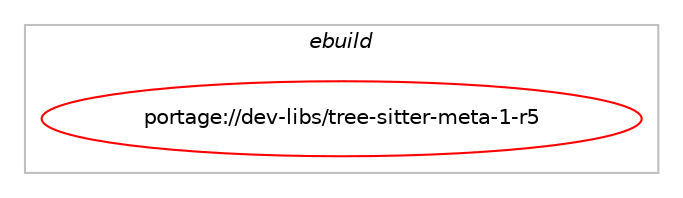 digraph prolog {

# *************
# Graph options
# *************

newrank=true;
concentrate=true;
compound=true;
graph [rankdir=LR,fontname=Helvetica,fontsize=10,ranksep=1.5];#, ranksep=2.5, nodesep=0.2];
edge  [arrowhead=vee];
node  [fontname=Helvetica,fontsize=10];

# **********
# The ebuild
# **********

subgraph cluster_leftcol {
color=gray;
rank=same;
label=<<i>ebuild</i>>;
id [label="portage://dev-libs/tree-sitter-meta-1-r5", color=red, width=4, href="../dev-libs/tree-sitter-meta-1-r5.svg"];
}

# ****************
# The dependencies
# ****************

subgraph cluster_midcol {
color=gray;
label=<<i>dependencies</i>>;
subgraph cluster_compile {
fillcolor="#eeeeee";
style=filled;
label=<<i>compile</i>>;
}
subgraph cluster_compileandrun {
fillcolor="#eeeeee";
style=filled;
label=<<i>compile and run</i>>;
}
subgraph cluster_run {
fillcolor="#eeeeee";
style=filled;
label=<<i>run</i>>;
# *** BEGIN UNKNOWN DEPENDENCY TYPE (TODO) ***
# id -> package_dependency(portage://dev-libs/tree-sitter-meta-1-r5,run,no,dev-libs,tree-sitter,none,[,,],[],[])
# *** END UNKNOWN DEPENDENCY TYPE (TODO) ***

# *** BEGIN UNKNOWN DEPENDENCY TYPE (TODO) ***
# id -> package_dependency(portage://dev-libs/tree-sitter-meta-1-r5,run,no,dev-libs,tree-sitter-bash,none,[,,],[],[])
# *** END UNKNOWN DEPENDENCY TYPE (TODO) ***

# *** BEGIN UNKNOWN DEPENDENCY TYPE (TODO) ***
# id -> package_dependency(portage://dev-libs/tree-sitter-meta-1-r5,run,no,dev-libs,tree-sitter-c,none,[,,],[],[])
# *** END UNKNOWN DEPENDENCY TYPE (TODO) ***

# *** BEGIN UNKNOWN DEPENDENCY TYPE (TODO) ***
# id -> package_dependency(portage://dev-libs/tree-sitter-meta-1-r5,run,no,dev-libs,tree-sitter-c-sharp,none,[,,],[],[])
# *** END UNKNOWN DEPENDENCY TYPE (TODO) ***

# *** BEGIN UNKNOWN DEPENDENCY TYPE (TODO) ***
# id -> package_dependency(portage://dev-libs/tree-sitter-meta-1-r5,run,no,dev-libs,tree-sitter-cmake,none,[,,],[],[])
# *** END UNKNOWN DEPENDENCY TYPE (TODO) ***

# *** BEGIN UNKNOWN DEPENDENCY TYPE (TODO) ***
# id -> package_dependency(portage://dev-libs/tree-sitter-meta-1-r5,run,no,dev-libs,tree-sitter-cpp,none,[,,],[],[])
# *** END UNKNOWN DEPENDENCY TYPE (TODO) ***

# *** BEGIN UNKNOWN DEPENDENCY TYPE (TODO) ***
# id -> package_dependency(portage://dev-libs/tree-sitter-meta-1-r5,run,no,dev-libs,tree-sitter-css,none,[,,],[],[])
# *** END UNKNOWN DEPENDENCY TYPE (TODO) ***

# *** BEGIN UNKNOWN DEPENDENCY TYPE (TODO) ***
# id -> package_dependency(portage://dev-libs/tree-sitter-meta-1-r5,run,no,dev-libs,tree-sitter-embedded-template,none,[,,],[],[])
# *** END UNKNOWN DEPENDENCY TYPE (TODO) ***

# *** BEGIN UNKNOWN DEPENDENCY TYPE (TODO) ***
# id -> package_dependency(portage://dev-libs/tree-sitter-meta-1-r5,run,no,dev-libs,tree-sitter-gleam,none,[,,],[],[])
# *** END UNKNOWN DEPENDENCY TYPE (TODO) ***

# *** BEGIN UNKNOWN DEPENDENCY TYPE (TODO) ***
# id -> package_dependency(portage://dev-libs/tree-sitter-meta-1-r5,run,no,dev-libs,tree-sitter-go,none,[,,],[],[])
# *** END UNKNOWN DEPENDENCY TYPE (TODO) ***

# *** BEGIN UNKNOWN DEPENDENCY TYPE (TODO) ***
# id -> package_dependency(portage://dev-libs/tree-sitter-meta-1-r5,run,no,dev-libs,tree-sitter-haskell,none,[,,],[],[])
# *** END UNKNOWN DEPENDENCY TYPE (TODO) ***

# *** BEGIN UNKNOWN DEPENDENCY TYPE (TODO) ***
# id -> package_dependency(portage://dev-libs/tree-sitter-meta-1-r5,run,no,dev-libs,tree-sitter-html,none,[,,],[],[])
# *** END UNKNOWN DEPENDENCY TYPE (TODO) ***

# *** BEGIN UNKNOWN DEPENDENCY TYPE (TODO) ***
# id -> package_dependency(portage://dev-libs/tree-sitter-meta-1-r5,run,no,dev-libs,tree-sitter-java,none,[,,],[],[])
# *** END UNKNOWN DEPENDENCY TYPE (TODO) ***

# *** BEGIN UNKNOWN DEPENDENCY TYPE (TODO) ***
# id -> package_dependency(portage://dev-libs/tree-sitter-meta-1-r5,run,no,dev-libs,tree-sitter-javascript,none,[,,],[],[])
# *** END UNKNOWN DEPENDENCY TYPE (TODO) ***

# *** BEGIN UNKNOWN DEPENDENCY TYPE (TODO) ***
# id -> package_dependency(portage://dev-libs/tree-sitter-meta-1-r5,run,no,dev-libs,tree-sitter-jsdoc,none,[,,],[],[])
# *** END UNKNOWN DEPENDENCY TYPE (TODO) ***

# *** BEGIN UNKNOWN DEPENDENCY TYPE (TODO) ***
# id -> package_dependency(portage://dev-libs/tree-sitter-meta-1-r5,run,no,dev-libs,tree-sitter-json,none,[,,],[],[])
# *** END UNKNOWN DEPENDENCY TYPE (TODO) ***

# *** BEGIN UNKNOWN DEPENDENCY TYPE (TODO) ***
# id -> package_dependency(portage://dev-libs/tree-sitter-meta-1-r5,run,no,dev-libs,tree-sitter-julia,none,[,,],[],[])
# *** END UNKNOWN DEPENDENCY TYPE (TODO) ***

# *** BEGIN UNKNOWN DEPENDENCY TYPE (TODO) ***
# id -> package_dependency(portage://dev-libs/tree-sitter-meta-1-r5,run,no,dev-libs,tree-sitter-lua,none,[,,],[],[])
# *** END UNKNOWN DEPENDENCY TYPE (TODO) ***

# *** BEGIN UNKNOWN DEPENDENCY TYPE (TODO) ***
# id -> package_dependency(portage://dev-libs/tree-sitter-meta-1-r5,run,no,dev-libs,tree-sitter-markdown,none,[,,],[],[])
# *** END UNKNOWN DEPENDENCY TYPE (TODO) ***

# *** BEGIN UNKNOWN DEPENDENCY TYPE (TODO) ***
# id -> package_dependency(portage://dev-libs/tree-sitter-meta-1-r5,run,no,dev-libs,tree-sitter-markdown-inline,none,[,,],[],[])
# *** END UNKNOWN DEPENDENCY TYPE (TODO) ***

# *** BEGIN UNKNOWN DEPENDENCY TYPE (TODO) ***
# id -> package_dependency(portage://dev-libs/tree-sitter-meta-1-r5,run,no,dev-libs,tree-sitter-ocaml,none,[,,],[],[])
# *** END UNKNOWN DEPENDENCY TYPE (TODO) ***

# *** BEGIN UNKNOWN DEPENDENCY TYPE (TODO) ***
# id -> package_dependency(portage://dev-libs/tree-sitter-meta-1-r5,run,no,dev-libs,tree-sitter-php,none,[,,],[],[])
# *** END UNKNOWN DEPENDENCY TYPE (TODO) ***

# *** BEGIN UNKNOWN DEPENDENCY TYPE (TODO) ***
# id -> package_dependency(portage://dev-libs/tree-sitter-meta-1-r5,run,no,dev-libs,tree-sitter-python,none,[,,],[],[])
# *** END UNKNOWN DEPENDENCY TYPE (TODO) ***

# *** BEGIN UNKNOWN DEPENDENCY TYPE (TODO) ***
# id -> package_dependency(portage://dev-libs/tree-sitter-meta-1-r5,run,no,dev-libs,tree-sitter-ql,none,[,,],[],[])
# *** END UNKNOWN DEPENDENCY TYPE (TODO) ***

# *** BEGIN UNKNOWN DEPENDENCY TYPE (TODO) ***
# id -> package_dependency(portage://dev-libs/tree-sitter-meta-1-r5,run,no,dev-libs,tree-sitter-query,none,[,,],[],[])
# *** END UNKNOWN DEPENDENCY TYPE (TODO) ***

# *** BEGIN UNKNOWN DEPENDENCY TYPE (TODO) ***
# id -> package_dependency(portage://dev-libs/tree-sitter-meta-1-r5,run,no,dev-libs,tree-sitter-regex,none,[,,],[],[])
# *** END UNKNOWN DEPENDENCY TYPE (TODO) ***

# *** BEGIN UNKNOWN DEPENDENCY TYPE (TODO) ***
# id -> package_dependency(portage://dev-libs/tree-sitter-meta-1-r5,run,no,dev-libs,tree-sitter-ruby,none,[,,],[],[])
# *** END UNKNOWN DEPENDENCY TYPE (TODO) ***

# *** BEGIN UNKNOWN DEPENDENCY TYPE (TODO) ***
# id -> package_dependency(portage://dev-libs/tree-sitter-meta-1-r5,run,no,dev-libs,tree-sitter-rust,none,[,,],[],[])
# *** END UNKNOWN DEPENDENCY TYPE (TODO) ***

# *** BEGIN UNKNOWN DEPENDENCY TYPE (TODO) ***
# id -> package_dependency(portage://dev-libs/tree-sitter-meta-1-r5,run,no,dev-libs,tree-sitter-scala,none,[,,],[],[])
# *** END UNKNOWN DEPENDENCY TYPE (TODO) ***

# *** BEGIN UNKNOWN DEPENDENCY TYPE (TODO) ***
# id -> package_dependency(portage://dev-libs/tree-sitter-meta-1-r5,run,no,dev-libs,tree-sitter-tsq,none,[,,],[],[])
# *** END UNKNOWN DEPENDENCY TYPE (TODO) ***

# *** BEGIN UNKNOWN DEPENDENCY TYPE (TODO) ***
# id -> package_dependency(portage://dev-libs/tree-sitter-meta-1-r5,run,no,dev-libs,tree-sitter-tsx,none,[,,],[],[])
# *** END UNKNOWN DEPENDENCY TYPE (TODO) ***

# *** BEGIN UNKNOWN DEPENDENCY TYPE (TODO) ***
# id -> package_dependency(portage://dev-libs/tree-sitter-meta-1-r5,run,no,dev-libs,tree-sitter-typescript,none,[,,],[],[])
# *** END UNKNOWN DEPENDENCY TYPE (TODO) ***

# *** BEGIN UNKNOWN DEPENDENCY TYPE (TODO) ***
# id -> package_dependency(portage://dev-libs/tree-sitter-meta-1-r5,run,no,dev-libs,tree-sitter-vim,none,[,,],[],[])
# *** END UNKNOWN DEPENDENCY TYPE (TODO) ***

# *** BEGIN UNKNOWN DEPENDENCY TYPE (TODO) ***
# id -> package_dependency(portage://dev-libs/tree-sitter-meta-1-r5,run,no,dev-libs,tree-sitter-vimdoc,none,[,,],[],[])
# *** END UNKNOWN DEPENDENCY TYPE (TODO) ***

}
}

# **************
# The candidates
# **************

subgraph cluster_choices {
rank=same;
color=gray;
label=<<i>candidates</i>>;

}

}
